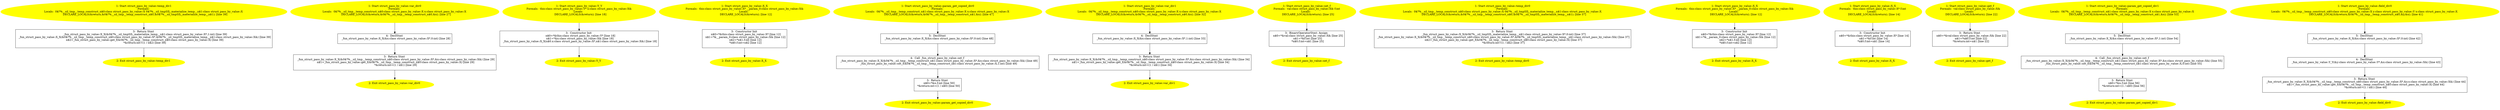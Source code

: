 /* @generated */
digraph iCFG {
"struct_pass_by_value::temp_div1{d41d8cd98f00b204e9800998ecf8427e_ZN20struct_pass_by_value9temp_div1E.c2f3b875dc095c438ab088cd02fc816a_3" [label="3:  Return Stmt \n   _fun_struct_pass_by_value::X_X(&0$?%__sil_tmpSIL_materialize_temp__n$1:class struct_pass_by_value::X*,1:int) [line 39]\n  _fun_struct_pass_by_value::X_X(&0$?%__sil_tmp__temp_construct_n$0:class struct_pass_by_value::X*,&0$?%__sil_tmpSIL_materialize_temp__n$1:class struct_pass_by_value::X&) [line 39]\n  n$2=_fun_struct_pass_by_value::get_f(&0$?%__sil_tmp__temp_construct_n$0:class struct_pass_by_value::X) [line 39]\n  *&return:int=(1 / n$2) [line 39]\n " shape="box"]
	

	 "struct_pass_by_value::temp_div1{d41d8cd98f00b204e9800998ecf8427e_ZN20struct_pass_by_value9temp_div1E.c2f3b875dc095c438ab088cd02fc816a_3" -> "struct_pass_by_value::temp_div1{d41d8cd98f00b204e9800998ecf8427e_ZN20struct_pass_by_value9temp_div1E.c2f3b875dc095c438ab088cd02fc816a_2" ;
"struct_pass_by_value::temp_div1{d41d8cd98f00b204e9800998ecf8427e_ZN20struct_pass_by_value9temp_div1E.c2f3b875dc095c438ab088cd02fc816a_2" [label="2: Exit struct_pass_by_value::temp_div1 \n  " color=yellow style=filled]
	

"struct_pass_by_value::temp_div1{d41d8cd98f00b204e9800998ecf8427e_ZN20struct_pass_by_value9temp_div1E.c2f3b875dc095c438ab088cd02fc816a_1" [label="1: Start struct_pass_by_value::temp_div1\nFormals: \nLocals:  0$?%__sil_tmp__temp_construct_n$0:class struct_pass_by_value::X 0$?%__sil_tmpSIL_materialize_temp__n$1:class struct_pass_by_value::X \n   DECLARE_LOCALS(&return,&0$?%__sil_tmp__temp_construct_n$0,&0$?%__sil_tmpSIL_materialize_temp__n$1); [line 39]\n " color=yellow style=filled]
	

	 "struct_pass_by_value::temp_div1{d41d8cd98f00b204e9800998ecf8427e_ZN20struct_pass_by_value9temp_div1E.c2f3b875dc095c438ab088cd02fc816a_1" -> "struct_pass_by_value::temp_div1{d41d8cd98f00b204e9800998ecf8427e_ZN20struct_pass_by_value9temp_div1E.c2f3b875dc095c438ab088cd02fc816a_3" ;
"struct_pass_by_value::var_div0{d41d8cd98f00b204e9800998ecf8427e_ZN20struct_pass_by_value8var_div0Ev}.b50945d4bcfea3c9ef041a6f502a8c29_4" [label="4:  DeclStmt \n   _fun_struct_pass_by_value::X_X(&x:class struct_pass_by_value::X*,0:int) [line 28]\n " shape="box"]
	

	 "struct_pass_by_value::var_div0{d41d8cd98f00b204e9800998ecf8427e_ZN20struct_pass_by_value8var_div0Ev}.b50945d4bcfea3c9ef041a6f502a8c29_4" -> "struct_pass_by_value::var_div0{d41d8cd98f00b204e9800998ecf8427e_ZN20struct_pass_by_value8var_div0Ev}.b50945d4bcfea3c9ef041a6f502a8c29_3" ;
"struct_pass_by_value::var_div0{d41d8cd98f00b204e9800998ecf8427e_ZN20struct_pass_by_value8var_div0Ev}.b50945d4bcfea3c9ef041a6f502a8c29_3" [label="3:  Return Stmt \n   _fun_struct_pass_by_value::X_X(&0$?%__sil_tmp__temp_construct_n$0:class struct_pass_by_value::X*,&x:class struct_pass_by_value::X&) [line 29]\n  n$1=_fun_struct_pass_by_value::get_f(&0$?%__sil_tmp__temp_construct_n$0:class struct_pass_by_value::X) [line 29]\n  *&return:int=(1 / n$1) [line 29]\n " shape="box"]
	

	 "struct_pass_by_value::var_div0{d41d8cd98f00b204e9800998ecf8427e_ZN20struct_pass_by_value8var_div0Ev}.b50945d4bcfea3c9ef041a6f502a8c29_3" -> "struct_pass_by_value::var_div0{d41d8cd98f00b204e9800998ecf8427e_ZN20struct_pass_by_value8var_div0Ev}.b50945d4bcfea3c9ef041a6f502a8c29_2" ;
"struct_pass_by_value::var_div0{d41d8cd98f00b204e9800998ecf8427e_ZN20struct_pass_by_value8var_div0Ev}.b50945d4bcfea3c9ef041a6f502a8c29_2" [label="2: Exit struct_pass_by_value::var_div0 \n  " color=yellow style=filled]
	

"struct_pass_by_value::var_div0{d41d8cd98f00b204e9800998ecf8427e_ZN20struct_pass_by_value8var_div0Ev}.b50945d4bcfea3c9ef041a6f502a8c29_1" [label="1: Start struct_pass_by_value::var_div0\nFormals: \nLocals:  0$?%__sil_tmp__temp_construct_n$0:class struct_pass_by_value::X x:class struct_pass_by_value::X \n   DECLARE_LOCALS(&return,&0$?%__sil_tmp__temp_construct_n$0,&x); [line 27]\n " color=yellow style=filled]
	

	 "struct_pass_by_value::var_div0{d41d8cd98f00b204e9800998ecf8427e_ZN20struct_pass_by_value8var_div0Ev}.b50945d4bcfea3c9ef041a6f502a8c29_1" -> "struct_pass_by_value::var_div0{d41d8cd98f00b204e9800998ecf8427e_ZN20struct_pass_by_value8var_div0Ev}.b50945d4bcfea3c9ef041a6f502a8c29_4" ;
"struct_pass_by_value::Y_Y{_ZN20struct_pass_by_value1YC1ERKNS_1XE}.736370021d32429c3bc817e82f75265a_3" [label="3:  Constructor Init \n   n$0=*&this:class struct_pass_by_value::Y* [line 18]\n  n$1=*&x:class struct_pass_by_value::X& [line 18]\n  _fun_struct_pass_by_value::X_X(n$0.x:class struct_pass_by_value::X*,n$1:class struct_pass_by_value::X&) [line 18]\n " shape="box"]
	

	 "struct_pass_by_value::Y_Y{_ZN20struct_pass_by_value1YC1ERKNS_1XE}.736370021d32429c3bc817e82f75265a_3" -> "struct_pass_by_value::Y_Y{_ZN20struct_pass_by_value1YC1ERKNS_1XE}.736370021d32429c3bc817e82f75265a_2" ;
"struct_pass_by_value::Y_Y{_ZN20struct_pass_by_value1YC1ERKNS_1XE}.736370021d32429c3bc817e82f75265a_2" [label="2: Exit struct_pass_by_value::Y_Y \n  " color=yellow style=filled]
	

"struct_pass_by_value::Y_Y{_ZN20struct_pass_by_value1YC1ERKNS_1XE}.736370021d32429c3bc817e82f75265a_1" [label="1: Start struct_pass_by_value::Y_Y\nFormals:  this:class struct_pass_by_value::Y* x:class struct_pass_by_value::X&\nLocals:  \n   DECLARE_LOCALS(&return); [line 18]\n " color=yellow style=filled]
	

	 "struct_pass_by_value::Y_Y{_ZN20struct_pass_by_value1YC1ERKNS_1XE}.736370021d32429c3bc817e82f75265a_1" -> "struct_pass_by_value::Y_Y{_ZN20struct_pass_by_value1YC1ERKNS_1XE}.736370021d32429c3bc817e82f75265a_3" ;
"struct_pass_by_value::X_X{_ZN20struct_pass_by_value1XC1EOS0_}.e578248f6f436e1fb43a4657a6eb3ad0_3" [label="3:  Constructor Init \n   n$0=*&this:class struct_pass_by_value::X* [line 12]\n  n$1=*&__param_0:class struct_pass_by_value::X& [line 12]\n  n$2=*n$1.f:int [line 12]\n  *n$0.f:int=n$2 [line 12]\n " shape="box"]
	

	 "struct_pass_by_value::X_X{_ZN20struct_pass_by_value1XC1EOS0_}.e578248f6f436e1fb43a4657a6eb3ad0_3" -> "struct_pass_by_value::X_X{_ZN20struct_pass_by_value1XC1EOS0_}.e578248f6f436e1fb43a4657a6eb3ad0_2" ;
"struct_pass_by_value::X_X{_ZN20struct_pass_by_value1XC1EOS0_}.e578248f6f436e1fb43a4657a6eb3ad0_2" [label="2: Exit struct_pass_by_value::X_X \n  " color=yellow style=filled]
	

"struct_pass_by_value::X_X{_ZN20struct_pass_by_value1XC1EOS0_}.e578248f6f436e1fb43a4657a6eb3ad0_1" [label="1: Start struct_pass_by_value::X_X\nFormals:  this:class struct_pass_by_value::X* __param_0:class struct_pass_by_value::X&\nLocals:  \n   DECLARE_LOCALS(&return); [line 12]\n " color=yellow style=filled]
	

	 "struct_pass_by_value::X_X{_ZN20struct_pass_by_value1XC1EOS0_}.e578248f6f436e1fb43a4657a6eb3ad0_1" -> "struct_pass_by_value::X_X{_ZN20struct_pass_by_value1XC1EOS0_}.e578248f6f436e1fb43a4657a6eb3ad0_3" ;
"struct_pass_by_value::param_get_copied_div0{d41d8cd98f00b204e9800998ecf8427e_ZN20struct_pass_by_valu.70e30664cd42ec2eff5f51357e73ee43_5" [label="5:  DeclStmt \n   _fun_struct_pass_by_value::X_X(&x:class struct_pass_by_value::X*,0:int) [line 48]\n " shape="box"]
	

	 "struct_pass_by_value::param_get_copied_div0{d41d8cd98f00b204e9800998ecf8427e_ZN20struct_pass_by_valu.70e30664cd42ec2eff5f51357e73ee43_5" -> "struct_pass_by_value::param_get_copied_div0{d41d8cd98f00b204e9800998ecf8427e_ZN20struct_pass_by_valu.70e30664cd42ec2eff5f51357e73ee43_4" ;
"struct_pass_by_value::param_get_copied_div0{d41d8cd98f00b204e9800998ecf8427e_ZN20struct_pass_by_valu.70e30664cd42ec2eff5f51357e73ee43_4" [label="4:  Call _fun_struct_pass_by_value::set_f \n   _fun_struct_pass_by_value::X_X(&0$?%__sil_tmp__temp_construct_n$1:class struct_pass_by_value::X*,&x:class struct_pass_by_value::X&) [line 49]\n  _fun_struct_pass_by_value::set_f(&0$?%__sil_tmp__temp_construct_n$1:class struct_pass_by_value::X,1:int) [line 49]\n " shape="box"]
	

	 "struct_pass_by_value::param_get_copied_div0{d41d8cd98f00b204e9800998ecf8427e_ZN20struct_pass_by_valu.70e30664cd42ec2eff5f51357e73ee43_4" -> "struct_pass_by_value::param_get_copied_div0{d41d8cd98f00b204e9800998ecf8427e_ZN20struct_pass_by_valu.70e30664cd42ec2eff5f51357e73ee43_3" ;
"struct_pass_by_value::param_get_copied_div0{d41d8cd98f00b204e9800998ecf8427e_ZN20struct_pass_by_valu.70e30664cd42ec2eff5f51357e73ee43_3" [label="3:  Return Stmt \n   n$0=*&x.f:int [line 50]\n  *&return:int=(1 / n$0) [line 50]\n " shape="box"]
	

	 "struct_pass_by_value::param_get_copied_div0{d41d8cd98f00b204e9800998ecf8427e_ZN20struct_pass_by_valu.70e30664cd42ec2eff5f51357e73ee43_3" -> "struct_pass_by_value::param_get_copied_div0{d41d8cd98f00b204e9800998ecf8427e_ZN20struct_pass_by_valu.70e30664cd42ec2eff5f51357e73ee43_2" ;
"struct_pass_by_value::param_get_copied_div0{d41d8cd98f00b204e9800998ecf8427e_ZN20struct_pass_by_valu.70e30664cd42ec2eff5f51357e73ee43_2" [label="2: Exit struct_pass_by_value::param_get_copied_div0 \n  " color=yellow style=filled]
	

"struct_pass_by_value::param_get_copied_div0{d41d8cd98f00b204e9800998ecf8427e_ZN20struct_pass_by_valu.70e30664cd42ec2eff5f51357e73ee43_1" [label="1: Start struct_pass_by_value::param_get_copied_div0\nFormals: \nLocals:  0$?%__sil_tmp__temp_construct_n$1:class struct_pass_by_value::X x:class struct_pass_by_value::X \n   DECLARE_LOCALS(&return,&0$?%__sil_tmp__temp_construct_n$1,&x); [line 47]\n " color=yellow style=filled]
	

	 "struct_pass_by_value::param_get_copied_div0{d41d8cd98f00b204e9800998ecf8427e_ZN20struct_pass_by_valu.70e30664cd42ec2eff5f51357e73ee43_1" -> "struct_pass_by_value::param_get_copied_div0{d41d8cd98f00b204e9800998ecf8427e_ZN20struct_pass_by_valu.70e30664cd42ec2eff5f51357e73ee43_5" ;
"struct_pass_by_value::var_div1{d41d8cd98f00b204e9800998ecf8427e_ZN20struct_pass_by_value8var_div1Ev}.44a2dea33a39cb9786b9cd2ae7880810_4" [label="4:  DeclStmt \n   _fun_struct_pass_by_value::X_X(&x:class struct_pass_by_value::X*,1:int) [line 33]\n " shape="box"]
	

	 "struct_pass_by_value::var_div1{d41d8cd98f00b204e9800998ecf8427e_ZN20struct_pass_by_value8var_div1Ev}.44a2dea33a39cb9786b9cd2ae7880810_4" -> "struct_pass_by_value::var_div1{d41d8cd98f00b204e9800998ecf8427e_ZN20struct_pass_by_value8var_div1Ev}.44a2dea33a39cb9786b9cd2ae7880810_3" ;
"struct_pass_by_value::var_div1{d41d8cd98f00b204e9800998ecf8427e_ZN20struct_pass_by_value8var_div1Ev}.44a2dea33a39cb9786b9cd2ae7880810_3" [label="3:  Return Stmt \n   _fun_struct_pass_by_value::X_X(&0$?%__sil_tmp__temp_construct_n$0:class struct_pass_by_value::X*,&x:class struct_pass_by_value::X&) [line 34]\n  n$1=_fun_struct_pass_by_value::get_f(&0$?%__sil_tmp__temp_construct_n$0:class struct_pass_by_value::X) [line 34]\n  *&return:int=(1 / n$1) [line 34]\n " shape="box"]
	

	 "struct_pass_by_value::var_div1{d41d8cd98f00b204e9800998ecf8427e_ZN20struct_pass_by_value8var_div1Ev}.44a2dea33a39cb9786b9cd2ae7880810_3" -> "struct_pass_by_value::var_div1{d41d8cd98f00b204e9800998ecf8427e_ZN20struct_pass_by_value8var_div1Ev}.44a2dea33a39cb9786b9cd2ae7880810_2" ;
"struct_pass_by_value::var_div1{d41d8cd98f00b204e9800998ecf8427e_ZN20struct_pass_by_value8var_div1Ev}.44a2dea33a39cb9786b9cd2ae7880810_2" [label="2: Exit struct_pass_by_value::var_div1 \n  " color=yellow style=filled]
	

"struct_pass_by_value::var_div1{d41d8cd98f00b204e9800998ecf8427e_ZN20struct_pass_by_value8var_div1Ev}.44a2dea33a39cb9786b9cd2ae7880810_1" [label="1: Start struct_pass_by_value::var_div1\nFormals: \nLocals:  0$?%__sil_tmp__temp_construct_n$0:class struct_pass_by_value::X x:class struct_pass_by_value::X \n   DECLARE_LOCALS(&return,&0$?%__sil_tmp__temp_construct_n$0,&x); [line 32]\n " color=yellow style=filled]
	

	 "struct_pass_by_value::var_div1{d41d8cd98f00b204e9800998ecf8427e_ZN20struct_pass_by_value8var_div1Ev}.44a2dea33a39cb9786b9cd2ae7880810_1" -> "struct_pass_by_value::var_div1{d41d8cd98f00b204e9800998ecf8427e_ZN20struct_pass_by_value8var_div1Ev}.44a2dea33a39cb9786b9cd2ae7880810_4" ;
"struct_pass_by_value::set_f{d41d8cd98f00b204e9800998ecf8427e_ZN20struct_pass_by_value5set_fENS_1XEi}.01a84b9638a9a7c2a81e5c2f4f1e72dd_3" [label="3:  BinaryOperatorStmt: Assign \n   n$0=*&val:class struct_pass_by_value::X& [line 25]\n  n$1=*&f:int [line 25]\n  *n$0.f:int=n$1 [line 25]\n " shape="box"]
	

	 "struct_pass_by_value::set_f{d41d8cd98f00b204e9800998ecf8427e_ZN20struct_pass_by_value5set_fENS_1XEi}.01a84b9638a9a7c2a81e5c2f4f1e72dd_3" -> "struct_pass_by_value::set_f{d41d8cd98f00b204e9800998ecf8427e_ZN20struct_pass_by_value5set_fENS_1XEi}.01a84b9638a9a7c2a81e5c2f4f1e72dd_2" ;
"struct_pass_by_value::set_f{d41d8cd98f00b204e9800998ecf8427e_ZN20struct_pass_by_value5set_fENS_1XEi}.01a84b9638a9a7c2a81e5c2f4f1e72dd_2" [label="2: Exit struct_pass_by_value::set_f \n  " color=yellow style=filled]
	

"struct_pass_by_value::set_f{d41d8cd98f00b204e9800998ecf8427e_ZN20struct_pass_by_value5set_fENS_1XEi}.01a84b9638a9a7c2a81e5c2f4f1e72dd_1" [label="1: Start struct_pass_by_value::set_f\nFormals:  val:class struct_pass_by_value::X& f:int\nLocals:  \n   DECLARE_LOCALS(&return); [line 25]\n " color=yellow style=filled]
	

	 "struct_pass_by_value::set_f{d41d8cd98f00b204e9800998ecf8427e_ZN20struct_pass_by_value5set_fENS_1XEi}.01a84b9638a9a7c2a81e5c2f4f1e72dd_1" -> "struct_pass_by_value::set_f{d41d8cd98f00b204e9800998ecf8427e_ZN20struct_pass_by_value5set_fENS_1XEi}.01a84b9638a9a7c2a81e5c2f4f1e72dd_3" ;
"struct_pass_by_value::temp_div0{d41d8cd98f00b204e9800998ecf8427e_ZN20struct_pass_by_value9temp_div0E.955f8134284fae0be46662e8c14b3e6b_3" [label="3:  Return Stmt \n   _fun_struct_pass_by_value::X_X(&0$?%__sil_tmpSIL_materialize_temp__n$1:class struct_pass_by_value::X*,0:int) [line 37]\n  _fun_struct_pass_by_value::X_X(&0$?%__sil_tmp__temp_construct_n$0:class struct_pass_by_value::X*,&0$?%__sil_tmpSIL_materialize_temp__n$1:class struct_pass_by_value::X&) [line 37]\n  n$2=_fun_struct_pass_by_value::get_f(&0$?%__sil_tmp__temp_construct_n$0:class struct_pass_by_value::X) [line 37]\n  *&return:int=(1 / n$2) [line 37]\n " shape="box"]
	

	 "struct_pass_by_value::temp_div0{d41d8cd98f00b204e9800998ecf8427e_ZN20struct_pass_by_value9temp_div0E.955f8134284fae0be46662e8c14b3e6b_3" -> "struct_pass_by_value::temp_div0{d41d8cd98f00b204e9800998ecf8427e_ZN20struct_pass_by_value9temp_div0E.955f8134284fae0be46662e8c14b3e6b_2" ;
"struct_pass_by_value::temp_div0{d41d8cd98f00b204e9800998ecf8427e_ZN20struct_pass_by_value9temp_div0E.955f8134284fae0be46662e8c14b3e6b_2" [label="2: Exit struct_pass_by_value::temp_div0 \n  " color=yellow style=filled]
	

"struct_pass_by_value::temp_div0{d41d8cd98f00b204e9800998ecf8427e_ZN20struct_pass_by_value9temp_div0E.955f8134284fae0be46662e8c14b3e6b_1" [label="1: Start struct_pass_by_value::temp_div0\nFormals: \nLocals:  0$?%__sil_tmp__temp_construct_n$0:class struct_pass_by_value::X 0$?%__sil_tmpSIL_materialize_temp__n$1:class struct_pass_by_value::X \n   DECLARE_LOCALS(&return,&0$?%__sil_tmp__temp_construct_n$0,&0$?%__sil_tmpSIL_materialize_temp__n$1); [line 37]\n " color=yellow style=filled]
	

	 "struct_pass_by_value::temp_div0{d41d8cd98f00b204e9800998ecf8427e_ZN20struct_pass_by_value9temp_div0E.955f8134284fae0be46662e8c14b3e6b_1" -> "struct_pass_by_value::temp_div0{d41d8cd98f00b204e9800998ecf8427e_ZN20struct_pass_by_value9temp_div0E.955f8134284fae0be46662e8c14b3e6b_3" ;
"struct_pass_by_value::X_X{_ZN20struct_pass_by_value1XC1ERKS0_}.ea46500d07fae3734e7abb6abd24bcd7_3" [label="3:  Constructor Init \n   n$0=*&this:class struct_pass_by_value::X* [line 12]\n  n$1=*&__param_0:class struct_pass_by_value::X& [line 12]\n  n$2=*n$1.f:int [line 12]\n  *n$0.f:int=n$2 [line 12]\n " shape="box"]
	

	 "struct_pass_by_value::X_X{_ZN20struct_pass_by_value1XC1ERKS0_}.ea46500d07fae3734e7abb6abd24bcd7_3" -> "struct_pass_by_value::X_X{_ZN20struct_pass_by_value1XC1ERKS0_}.ea46500d07fae3734e7abb6abd24bcd7_2" ;
"struct_pass_by_value::X_X{_ZN20struct_pass_by_value1XC1ERKS0_}.ea46500d07fae3734e7abb6abd24bcd7_2" [label="2: Exit struct_pass_by_value::X_X \n  " color=yellow style=filled]
	

"struct_pass_by_value::X_X{_ZN20struct_pass_by_value1XC1ERKS0_}.ea46500d07fae3734e7abb6abd24bcd7_1" [label="1: Start struct_pass_by_value::X_X\nFormals:  this:class struct_pass_by_value::X* __param_0:class struct_pass_by_value::X&\nLocals:  \n   DECLARE_LOCALS(&return); [line 12]\n " color=yellow style=filled]
	

	 "struct_pass_by_value::X_X{_ZN20struct_pass_by_value1XC1ERKS0_}.ea46500d07fae3734e7abb6abd24bcd7_1" -> "struct_pass_by_value::X_X{_ZN20struct_pass_by_value1XC1ERKS0_}.ea46500d07fae3734e7abb6abd24bcd7_3" ;
"struct_pass_by_value::X_X{_ZN20struct_pass_by_value1XC1Ei}.1ac726fe4a35133cf30c894f71329f91_3" [label="3:  Constructor Init \n   n$0=*&this:class struct_pass_by_value::X* [line 14]\n  n$1=*&f:int [line 14]\n  *n$0.f:int=n$1 [line 14]\n " shape="box"]
	

	 "struct_pass_by_value::X_X{_ZN20struct_pass_by_value1XC1Ei}.1ac726fe4a35133cf30c894f71329f91_3" -> "struct_pass_by_value::X_X{_ZN20struct_pass_by_value1XC1Ei}.1ac726fe4a35133cf30c894f71329f91_2" ;
"struct_pass_by_value::X_X{_ZN20struct_pass_by_value1XC1Ei}.1ac726fe4a35133cf30c894f71329f91_2" [label="2: Exit struct_pass_by_value::X_X \n  " color=yellow style=filled]
	

"struct_pass_by_value::X_X{_ZN20struct_pass_by_value1XC1Ei}.1ac726fe4a35133cf30c894f71329f91_1" [label="1: Start struct_pass_by_value::X_X\nFormals:  this:class struct_pass_by_value::X* f:int\nLocals:  \n   DECLARE_LOCALS(&return); [line 14]\n " color=yellow style=filled]
	

	 "struct_pass_by_value::X_X{_ZN20struct_pass_by_value1XC1Ei}.1ac726fe4a35133cf30c894f71329f91_1" -> "struct_pass_by_value::X_X{_ZN20struct_pass_by_value1XC1Ei}.1ac726fe4a35133cf30c894f71329f91_3" ;
"struct_pass_by_value::get_f{d41d8cd98f00b204e9800998ecf8427e_ZN20struct_pass_by_value5get_fENS_1XE}.cb4c7bfb8c92188ef5a8c858af4ccdc2_3" [label="3:  Return Stmt \n   n$0=*&val:class struct_pass_by_value::X& [line 22]\n  n$1=*n$0.f:int [line 22]\n  *&return:int=n$1 [line 22]\n " shape="box"]
	

	 "struct_pass_by_value::get_f{d41d8cd98f00b204e9800998ecf8427e_ZN20struct_pass_by_value5get_fENS_1XE}.cb4c7bfb8c92188ef5a8c858af4ccdc2_3" -> "struct_pass_by_value::get_f{d41d8cd98f00b204e9800998ecf8427e_ZN20struct_pass_by_value5get_fENS_1XE}.cb4c7bfb8c92188ef5a8c858af4ccdc2_2" ;
"struct_pass_by_value::get_f{d41d8cd98f00b204e9800998ecf8427e_ZN20struct_pass_by_value5get_fENS_1XE}.cb4c7bfb8c92188ef5a8c858af4ccdc2_2" [label="2: Exit struct_pass_by_value::get_f \n  " color=yellow style=filled]
	

"struct_pass_by_value::get_f{d41d8cd98f00b204e9800998ecf8427e_ZN20struct_pass_by_value5get_fENS_1XE}.cb4c7bfb8c92188ef5a8c858af4ccdc2_1" [label="1: Start struct_pass_by_value::get_f\nFormals:  val:class struct_pass_by_value::X&\nLocals:  \n   DECLARE_LOCALS(&return); [line 22]\n " color=yellow style=filled]
	

	 "struct_pass_by_value::get_f{d41d8cd98f00b204e9800998ecf8427e_ZN20struct_pass_by_value5get_fENS_1XE}.cb4c7bfb8c92188ef5a8c858af4ccdc2_1" -> "struct_pass_by_value::get_f{d41d8cd98f00b204e9800998ecf8427e_ZN20struct_pass_by_value5get_fENS_1XE}.cb4c7bfb8c92188ef5a8c858af4ccdc2_3" ;
"struct_pass_by_value::param_get_copied_div1{d41d8cd98f00b204e9800998ecf8427e_ZN20struct_pass_by_valu.682445e113d05859d6e3646c64b0f21a_5" [label="5:  DeclStmt \n   _fun_struct_pass_by_value::X_X(&x:class struct_pass_by_value::X*,1:int) [line 54]\n " shape="box"]
	

	 "struct_pass_by_value::param_get_copied_div1{d41d8cd98f00b204e9800998ecf8427e_ZN20struct_pass_by_valu.682445e113d05859d6e3646c64b0f21a_5" -> "struct_pass_by_value::param_get_copied_div1{d41d8cd98f00b204e9800998ecf8427e_ZN20struct_pass_by_valu.682445e113d05859d6e3646c64b0f21a_4" ;
"struct_pass_by_value::param_get_copied_div1{d41d8cd98f00b204e9800998ecf8427e_ZN20struct_pass_by_valu.682445e113d05859d6e3646c64b0f21a_4" [label="4:  Call _fun_struct_pass_by_value::set_f \n   _fun_struct_pass_by_value::X_X(&0$?%__sil_tmp__temp_construct_n$1:class struct_pass_by_value::X*,&x:class struct_pass_by_value::X&) [line 55]\n  _fun_struct_pass_by_value::set_f(&0$?%__sil_tmp__temp_construct_n$1:class struct_pass_by_value::X,0:int) [line 55]\n " shape="box"]
	

	 "struct_pass_by_value::param_get_copied_div1{d41d8cd98f00b204e9800998ecf8427e_ZN20struct_pass_by_valu.682445e113d05859d6e3646c64b0f21a_4" -> "struct_pass_by_value::param_get_copied_div1{d41d8cd98f00b204e9800998ecf8427e_ZN20struct_pass_by_valu.682445e113d05859d6e3646c64b0f21a_3" ;
"struct_pass_by_value::param_get_copied_div1{d41d8cd98f00b204e9800998ecf8427e_ZN20struct_pass_by_valu.682445e113d05859d6e3646c64b0f21a_3" [label="3:  Return Stmt \n   n$0=*&x.f:int [line 56]\n  *&return:int=(1 / n$0) [line 56]\n " shape="box"]
	

	 "struct_pass_by_value::param_get_copied_div1{d41d8cd98f00b204e9800998ecf8427e_ZN20struct_pass_by_valu.682445e113d05859d6e3646c64b0f21a_3" -> "struct_pass_by_value::param_get_copied_div1{d41d8cd98f00b204e9800998ecf8427e_ZN20struct_pass_by_valu.682445e113d05859d6e3646c64b0f21a_2" ;
"struct_pass_by_value::param_get_copied_div1{d41d8cd98f00b204e9800998ecf8427e_ZN20struct_pass_by_valu.682445e113d05859d6e3646c64b0f21a_2" [label="2: Exit struct_pass_by_value::param_get_copied_div1 \n  " color=yellow style=filled]
	

"struct_pass_by_value::param_get_copied_div1{d41d8cd98f00b204e9800998ecf8427e_ZN20struct_pass_by_valu.682445e113d05859d6e3646c64b0f21a_1" [label="1: Start struct_pass_by_value::param_get_copied_div1\nFormals: \nLocals:  0$?%__sil_tmp__temp_construct_n$1:class struct_pass_by_value::X x:class struct_pass_by_value::X \n   DECLARE_LOCALS(&return,&0$?%__sil_tmp__temp_construct_n$1,&x); [line 53]\n " color=yellow style=filled]
	

	 "struct_pass_by_value::param_get_copied_div1{d41d8cd98f00b204e9800998ecf8427e_ZN20struct_pass_by_valu.682445e113d05859d6e3646c64b0f21a_1" -> "struct_pass_by_value::param_get_copied_div1{d41d8cd98f00b204e9800998ecf8427e_ZN20struct_pass_by_valu.682445e113d05859d6e3646c64b0f21a_5" ;
"struct_pass_by_value::field_div0{d41d8cd98f00b204e9800998ecf8427e_ZN20struct_pass_by_value10field_di.ca84c458510b1f9d817aea3175d1cd81_5" [label="5:  DeclStmt \n   _fun_struct_pass_by_value::X_X(&x:class struct_pass_by_value::X*,0:int) [line 42]\n " shape="box"]
	

	 "struct_pass_by_value::field_div0{d41d8cd98f00b204e9800998ecf8427e_ZN20struct_pass_by_value10field_di.ca84c458510b1f9d817aea3175d1cd81_5" -> "struct_pass_by_value::field_div0{d41d8cd98f00b204e9800998ecf8427e_ZN20struct_pass_by_value10field_di.ca84c458510b1f9d817aea3175d1cd81_4" ;
"struct_pass_by_value::field_div0{d41d8cd98f00b204e9800998ecf8427e_ZN20struct_pass_by_value10field_di.ca84c458510b1f9d817aea3175d1cd81_4" [label="4:  DeclStmt \n   _fun_struct_pass_by_value::Y_Y(&y:class struct_pass_by_value::Y*,&x:class struct_pass_by_value::X&) [line 43]\n " shape="box"]
	

	 "struct_pass_by_value::field_div0{d41d8cd98f00b204e9800998ecf8427e_ZN20struct_pass_by_value10field_di.ca84c458510b1f9d817aea3175d1cd81_4" -> "struct_pass_by_value::field_div0{d41d8cd98f00b204e9800998ecf8427e_ZN20struct_pass_by_value10field_di.ca84c458510b1f9d817aea3175d1cd81_3" ;
"struct_pass_by_value::field_div0{d41d8cd98f00b204e9800998ecf8427e_ZN20struct_pass_by_value10field_di.ca84c458510b1f9d817aea3175d1cd81_3" [label="3:  Return Stmt \n   _fun_struct_pass_by_value::X_X(&0$?%__sil_tmp__temp_construct_n$0:class struct_pass_by_value::X*,&y.x:class struct_pass_by_value::X&) [line 44]\n  n$1=_fun_struct_pass_by_value::get_f(&0$?%__sil_tmp__temp_construct_n$0:class struct_pass_by_value::X) [line 44]\n  *&return:int=(1 / n$1) [line 44]\n " shape="box"]
	

	 "struct_pass_by_value::field_div0{d41d8cd98f00b204e9800998ecf8427e_ZN20struct_pass_by_value10field_di.ca84c458510b1f9d817aea3175d1cd81_3" -> "struct_pass_by_value::field_div0{d41d8cd98f00b204e9800998ecf8427e_ZN20struct_pass_by_value10field_di.ca84c458510b1f9d817aea3175d1cd81_2" ;
"struct_pass_by_value::field_div0{d41d8cd98f00b204e9800998ecf8427e_ZN20struct_pass_by_value10field_di.ca84c458510b1f9d817aea3175d1cd81_2" [label="2: Exit struct_pass_by_value::field_div0 \n  " color=yellow style=filled]
	

"struct_pass_by_value::field_div0{d41d8cd98f00b204e9800998ecf8427e_ZN20struct_pass_by_value10field_di.ca84c458510b1f9d817aea3175d1cd81_1" [label="1: Start struct_pass_by_value::field_div0\nFormals: \nLocals:  0$?%__sil_tmp__temp_construct_n$0:class struct_pass_by_value::X y:class struct_pass_by_value::Y x:class struct_pass_by_value::X \n   DECLARE_LOCALS(&return,&0$?%__sil_tmp__temp_construct_n$0,&y,&x); [line 41]\n " color=yellow style=filled]
	

	 "struct_pass_by_value::field_div0{d41d8cd98f00b204e9800998ecf8427e_ZN20struct_pass_by_value10field_di.ca84c458510b1f9d817aea3175d1cd81_1" -> "struct_pass_by_value::field_div0{d41d8cd98f00b204e9800998ecf8427e_ZN20struct_pass_by_value10field_di.ca84c458510b1f9d817aea3175d1cd81_5" ;
}
